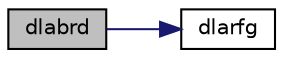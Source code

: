 digraph "dlabrd"
{
 // LATEX_PDF_SIZE
  edge [fontname="Helvetica",fontsize="10",labelfontname="Helvetica",labelfontsize="10"];
  node [fontname="Helvetica",fontsize="10",shape=record];
  rankdir="LR";
  Node1 [label="dlabrd",height=0.2,width=0.4,color="black", fillcolor="grey75", style="filled", fontcolor="black",tooltip="DLABRD reduces the first nb rows and columns of a general matrix to a bidiagonal form."];
  Node1 -> Node2 [color="midnightblue",fontsize="10",style="solid",fontname="Helvetica"];
  Node2 [label="dlarfg",height=0.2,width=0.4,color="black", fillcolor="white", style="filled",URL="$dlarfg_8f.html#aabb59655e820b3551af27781bd716143",tooltip="DLARFG generates an elementary reflector (Householder matrix)."];
}
